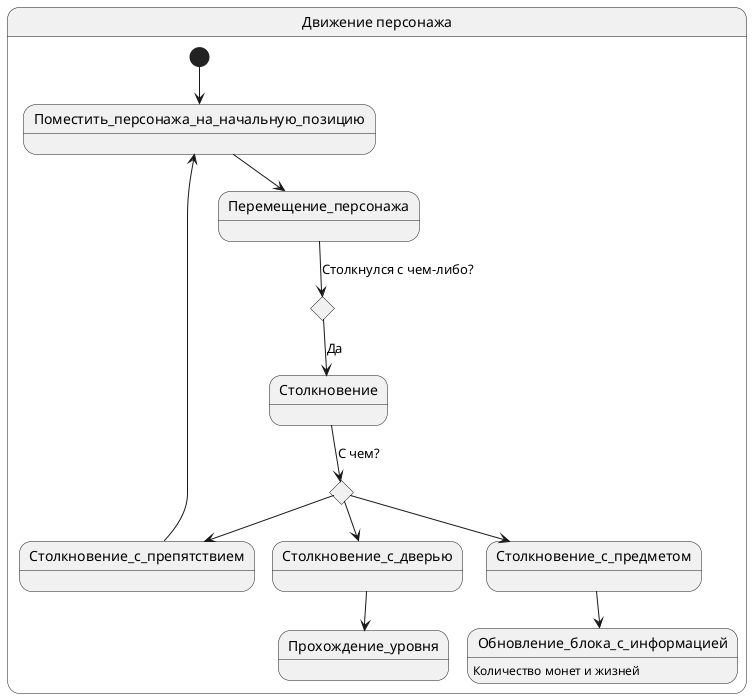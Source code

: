 @startuml
state "Движение персонажа" as Moving {
  [*] --> Поместить_персонажа_на_начальную_позицию
  Поместить_персонажа_на_начальную_позицию --> Перемещение_персонажа
  state choice1 <<choice>>
  state choice2 <<choice>>
  Перемещение_персонажа --> choice1 : Столкнулся с чем-либо?
  choice1 --> Столкновение : Да
  Столкновение --> choice2 : С чем?
  choice2 --> Столкновение_с_предметом 
  Столкновение_с_предметом --> Обновление_блока_с_информацией
  Обновление_блока_с_информацией : Количество монет и жизней
  choice2 --> Столкновение_с_препятствием 
  Столкновение_с_препятствием ---> Поместить_персонажа_на_начальную_позицию
  choice2 --> Столкновение_с_дверью
  Столкновение_с_дверью --> Прохождение_уровня
}
@enduml